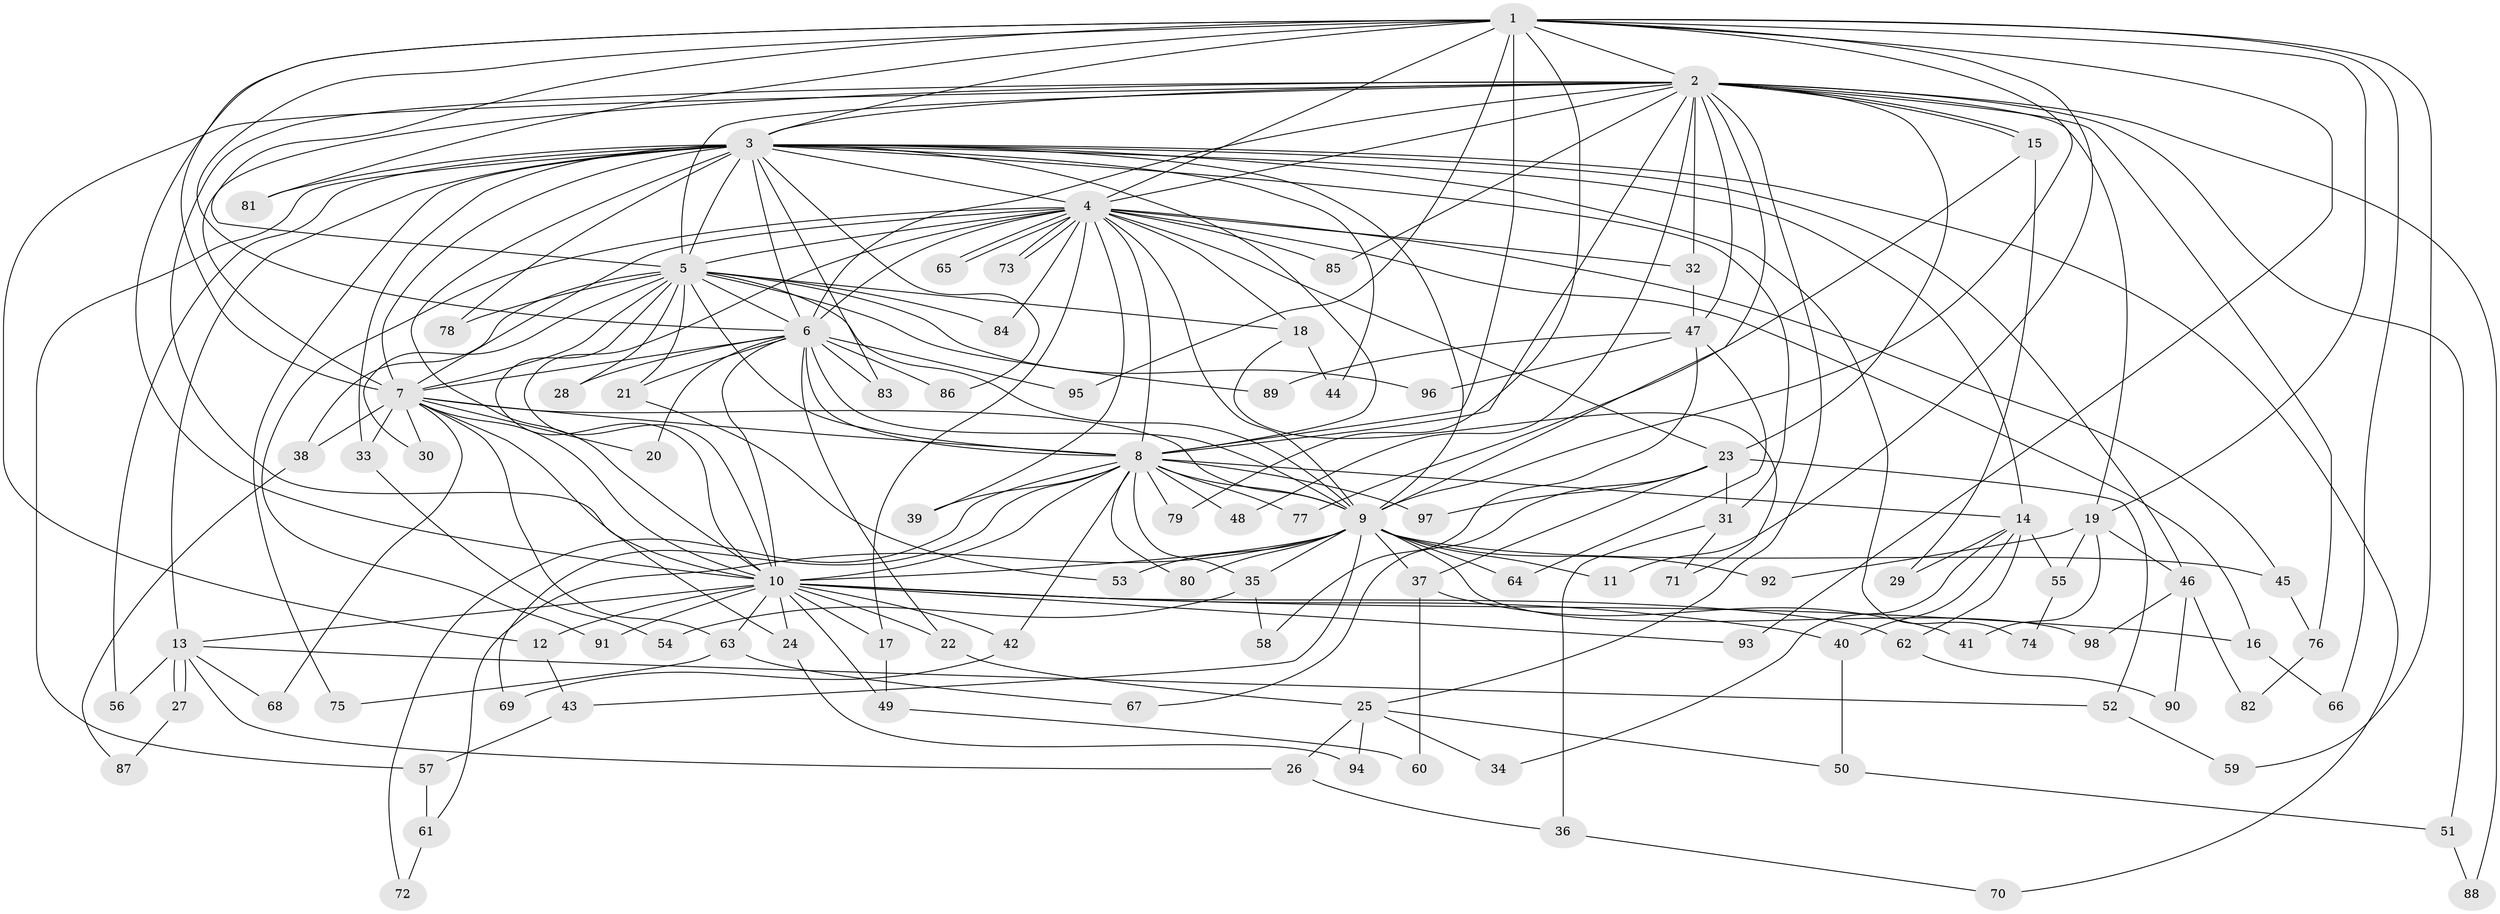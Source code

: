 // coarse degree distribution, {21: 0.027777777777777776, 19: 0.041666666666666664, 23: 0.013888888888888888, 14: 0.013888888888888888, 15: 0.013888888888888888, 20: 0.013888888888888888, 2: 0.4583333333333333, 4: 0.08333333333333333, 8: 0.027777777777777776, 3: 0.2222222222222222, 6: 0.013888888888888888, 7: 0.013888888888888888, 9: 0.013888888888888888, 5: 0.027777777777777776, 1: 0.013888888888888888}
// Generated by graph-tools (version 1.1) at 2025/23/03/03/25 07:23:40]
// undirected, 98 vertices, 221 edges
graph export_dot {
graph [start="1"]
  node [color=gray90,style=filled];
  1;
  2;
  3;
  4;
  5;
  6;
  7;
  8;
  9;
  10;
  11;
  12;
  13;
  14;
  15;
  16;
  17;
  18;
  19;
  20;
  21;
  22;
  23;
  24;
  25;
  26;
  27;
  28;
  29;
  30;
  31;
  32;
  33;
  34;
  35;
  36;
  37;
  38;
  39;
  40;
  41;
  42;
  43;
  44;
  45;
  46;
  47;
  48;
  49;
  50;
  51;
  52;
  53;
  54;
  55;
  56;
  57;
  58;
  59;
  60;
  61;
  62;
  63;
  64;
  65;
  66;
  67;
  68;
  69;
  70;
  71;
  72;
  73;
  74;
  75;
  76;
  77;
  78;
  79;
  80;
  81;
  82;
  83;
  84;
  85;
  86;
  87;
  88;
  89;
  90;
  91;
  92;
  93;
  94;
  95;
  96;
  97;
  98;
  1 -- 2;
  1 -- 3;
  1 -- 4;
  1 -- 5;
  1 -- 6;
  1 -- 7;
  1 -- 8;
  1 -- 9;
  1 -- 10;
  1 -- 11;
  1 -- 19;
  1 -- 59;
  1 -- 66;
  1 -- 79;
  1 -- 81;
  1 -- 93;
  1 -- 95;
  2 -- 3;
  2 -- 4;
  2 -- 5;
  2 -- 6;
  2 -- 7;
  2 -- 8;
  2 -- 9;
  2 -- 10;
  2 -- 12;
  2 -- 15;
  2 -- 15;
  2 -- 19;
  2 -- 23;
  2 -- 25;
  2 -- 32;
  2 -- 47;
  2 -- 48;
  2 -- 51;
  2 -- 76;
  2 -- 85;
  2 -- 88;
  3 -- 4;
  3 -- 5;
  3 -- 6;
  3 -- 7;
  3 -- 8;
  3 -- 9;
  3 -- 10;
  3 -- 13;
  3 -- 14;
  3 -- 31;
  3 -- 33;
  3 -- 44;
  3 -- 46;
  3 -- 56;
  3 -- 57;
  3 -- 70;
  3 -- 74;
  3 -- 75;
  3 -- 78;
  3 -- 81;
  3 -- 83;
  3 -- 86;
  4 -- 5;
  4 -- 6;
  4 -- 7;
  4 -- 8;
  4 -- 9;
  4 -- 10;
  4 -- 16;
  4 -- 17;
  4 -- 18;
  4 -- 23;
  4 -- 32;
  4 -- 39;
  4 -- 45;
  4 -- 65;
  4 -- 65;
  4 -- 73;
  4 -- 73;
  4 -- 84;
  4 -- 85;
  4 -- 91;
  5 -- 6;
  5 -- 7;
  5 -- 8;
  5 -- 9;
  5 -- 10;
  5 -- 18;
  5 -- 21;
  5 -- 28;
  5 -- 30;
  5 -- 38;
  5 -- 78;
  5 -- 84;
  5 -- 89;
  5 -- 96;
  6 -- 7;
  6 -- 8;
  6 -- 9;
  6 -- 10;
  6 -- 20;
  6 -- 21;
  6 -- 22;
  6 -- 28;
  6 -- 83;
  6 -- 86;
  6 -- 95;
  7 -- 8;
  7 -- 9;
  7 -- 10;
  7 -- 20;
  7 -- 24;
  7 -- 30;
  7 -- 33;
  7 -- 38;
  7 -- 63;
  7 -- 68;
  8 -- 9;
  8 -- 10;
  8 -- 14;
  8 -- 35;
  8 -- 39;
  8 -- 42;
  8 -- 48;
  8 -- 69;
  8 -- 72;
  8 -- 77;
  8 -- 79;
  8 -- 80;
  8 -- 97;
  9 -- 10;
  9 -- 11;
  9 -- 35;
  9 -- 37;
  9 -- 43;
  9 -- 45;
  9 -- 53;
  9 -- 61;
  9 -- 64;
  9 -- 80;
  9 -- 92;
  9 -- 98;
  10 -- 12;
  10 -- 13;
  10 -- 16;
  10 -- 17;
  10 -- 22;
  10 -- 24;
  10 -- 40;
  10 -- 42;
  10 -- 49;
  10 -- 62;
  10 -- 63;
  10 -- 91;
  10 -- 93;
  12 -- 43;
  13 -- 26;
  13 -- 27;
  13 -- 27;
  13 -- 52;
  13 -- 56;
  13 -- 68;
  14 -- 29;
  14 -- 34;
  14 -- 40;
  14 -- 55;
  14 -- 62;
  15 -- 29;
  15 -- 77;
  16 -- 66;
  17 -- 49;
  18 -- 44;
  18 -- 71;
  19 -- 41;
  19 -- 46;
  19 -- 55;
  19 -- 92;
  21 -- 53;
  22 -- 25;
  23 -- 31;
  23 -- 37;
  23 -- 52;
  23 -- 67;
  23 -- 97;
  24 -- 94;
  25 -- 26;
  25 -- 34;
  25 -- 50;
  25 -- 94;
  26 -- 36;
  27 -- 87;
  31 -- 36;
  31 -- 71;
  32 -- 47;
  33 -- 54;
  35 -- 54;
  35 -- 58;
  36 -- 70;
  37 -- 41;
  37 -- 60;
  38 -- 87;
  40 -- 50;
  42 -- 69;
  43 -- 57;
  45 -- 76;
  46 -- 82;
  46 -- 90;
  46 -- 98;
  47 -- 58;
  47 -- 64;
  47 -- 89;
  47 -- 96;
  49 -- 60;
  50 -- 51;
  51 -- 88;
  52 -- 59;
  55 -- 74;
  57 -- 61;
  61 -- 72;
  62 -- 90;
  63 -- 67;
  63 -- 75;
  76 -- 82;
}
